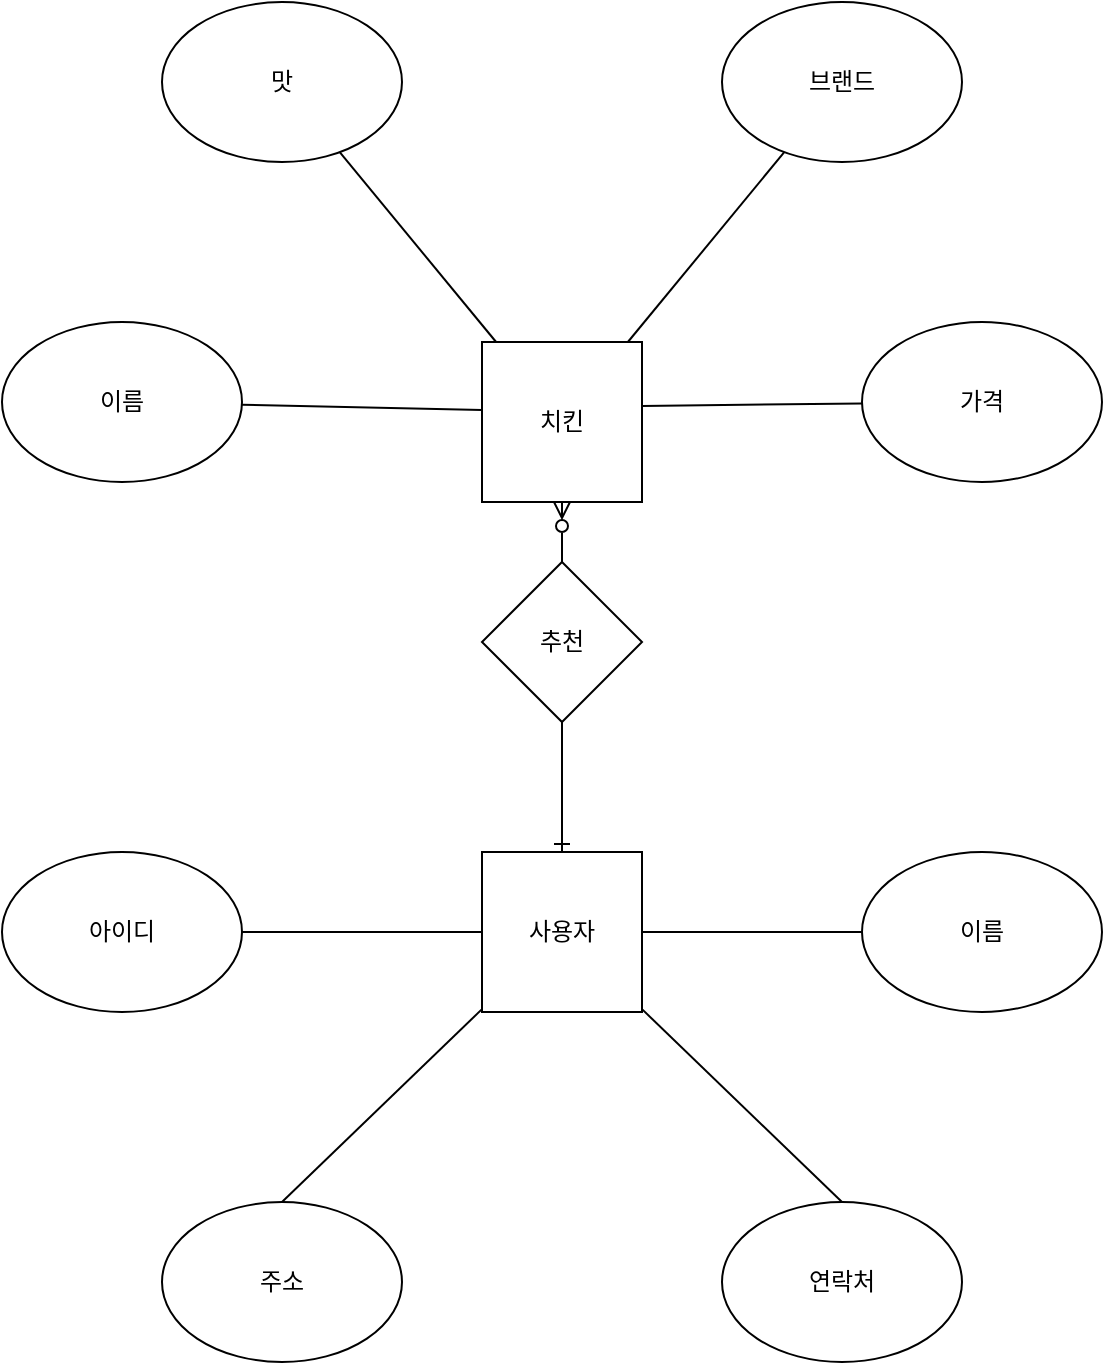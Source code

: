 <mxfile version="15.8.2" type="github">
  <diagram id="C5RBs43oDa-KdzZeNtuy" name="Page-1">
    <mxGraphModel dx="1673" dy="979" grid="1" gridSize="10" guides="1" tooltips="1" connect="1" arrows="1" fold="1" page="1" pageScale="1" pageWidth="827" pageHeight="1169" math="0" shadow="0">
      <root>
        <mxCell id="WIyWlLk6GJQsqaUBKTNV-0" />
        <mxCell id="WIyWlLk6GJQsqaUBKTNV-1" parent="WIyWlLk6GJQsqaUBKTNV-0" />
        <mxCell id="XAQtGEDU0KhMq1ojgkvV-35" value="" style="edgeStyle=none;rounded=0;orthogonalLoop=1;jettySize=auto;html=1;fontSize=13;endArrow=none;endFill=0;startArrow=ERzeroToMany;startFill=0;" edge="1" parent="WIyWlLk6GJQsqaUBKTNV-1" source="XAQtGEDU0KhMq1ojgkvV-16" target="XAQtGEDU0KhMq1ojgkvV-34">
          <mxGeometry relative="1" as="geometry" />
        </mxCell>
        <mxCell id="XAQtGEDU0KhMq1ojgkvV-16" value="치킨" style="whiteSpace=wrap;html=1;aspect=fixed;" vertex="1" parent="WIyWlLk6GJQsqaUBKTNV-1">
          <mxGeometry x="360" y="290" width="80" height="80" as="geometry" />
        </mxCell>
        <mxCell id="XAQtGEDU0KhMq1ojgkvV-22" style="edgeStyle=none;rounded=0;orthogonalLoop=1;jettySize=auto;html=1;fontSize=13;endArrow=none;endFill=0;" edge="1" parent="WIyWlLk6GJQsqaUBKTNV-1" source="XAQtGEDU0KhMq1ojgkvV-17" target="XAQtGEDU0KhMq1ojgkvV-18">
          <mxGeometry relative="1" as="geometry" />
        </mxCell>
        <mxCell id="XAQtGEDU0KhMq1ojgkvV-23" style="edgeStyle=none;rounded=0;orthogonalLoop=1;jettySize=auto;html=1;entryX=0;entryY=0.5;entryDx=0;entryDy=0;fontSize=13;endArrow=none;endFill=0;" edge="1" parent="WIyWlLk6GJQsqaUBKTNV-1" source="XAQtGEDU0KhMq1ojgkvV-17" target="XAQtGEDU0KhMq1ojgkvV-21">
          <mxGeometry relative="1" as="geometry" />
        </mxCell>
        <mxCell id="XAQtGEDU0KhMq1ojgkvV-24" style="edgeStyle=none;rounded=0;orthogonalLoop=1;jettySize=auto;html=1;entryX=0.5;entryY=0;entryDx=0;entryDy=0;fontSize=13;endArrow=none;endFill=0;" edge="1" parent="WIyWlLk6GJQsqaUBKTNV-1" source="XAQtGEDU0KhMq1ojgkvV-17" target="XAQtGEDU0KhMq1ojgkvV-19">
          <mxGeometry relative="1" as="geometry" />
        </mxCell>
        <mxCell id="XAQtGEDU0KhMq1ojgkvV-25" style="edgeStyle=none;rounded=0;orthogonalLoop=1;jettySize=auto;html=1;entryX=0.5;entryY=0;entryDx=0;entryDy=0;fontSize=13;endArrow=none;endFill=0;" edge="1" parent="WIyWlLk6GJQsqaUBKTNV-1" source="XAQtGEDU0KhMq1ojgkvV-17" target="XAQtGEDU0KhMq1ojgkvV-20">
          <mxGeometry relative="1" as="geometry" />
        </mxCell>
        <mxCell id="XAQtGEDU0KhMq1ojgkvV-36" style="edgeStyle=none;rounded=0;orthogonalLoop=1;jettySize=auto;html=1;exitX=0.5;exitY=0;exitDx=0;exitDy=0;fontSize=13;endArrow=none;endFill=0;startArrow=ERone;startFill=0;" edge="1" parent="WIyWlLk6GJQsqaUBKTNV-1" source="XAQtGEDU0KhMq1ojgkvV-17" target="XAQtGEDU0KhMq1ojgkvV-34">
          <mxGeometry relative="1" as="geometry" />
        </mxCell>
        <mxCell id="XAQtGEDU0KhMq1ojgkvV-17" value="사용자" style="whiteSpace=wrap;html=1;aspect=fixed;" vertex="1" parent="WIyWlLk6GJQsqaUBKTNV-1">
          <mxGeometry x="360" y="545" width="80" height="80" as="geometry" />
        </mxCell>
        <mxCell id="XAQtGEDU0KhMq1ojgkvV-18" value="아이디" style="ellipse;whiteSpace=wrap;html=1;" vertex="1" parent="WIyWlLk6GJQsqaUBKTNV-1">
          <mxGeometry x="120" y="545" width="120" height="80" as="geometry" />
        </mxCell>
        <mxCell id="XAQtGEDU0KhMq1ojgkvV-19" value="주소" style="ellipse;whiteSpace=wrap;html=1;" vertex="1" parent="WIyWlLk6GJQsqaUBKTNV-1">
          <mxGeometry x="200" y="720" width="120" height="80" as="geometry" />
        </mxCell>
        <mxCell id="XAQtGEDU0KhMq1ojgkvV-20" value="연락처" style="ellipse;whiteSpace=wrap;html=1;" vertex="1" parent="WIyWlLk6GJQsqaUBKTNV-1">
          <mxGeometry x="480" y="720" width="120" height="80" as="geometry" />
        </mxCell>
        <mxCell id="XAQtGEDU0KhMq1ojgkvV-21" value="이름" style="ellipse;whiteSpace=wrap;html=1;" vertex="1" parent="WIyWlLk6GJQsqaUBKTNV-1">
          <mxGeometry x="550" y="545" width="120" height="80" as="geometry" />
        </mxCell>
        <mxCell id="XAQtGEDU0KhMq1ojgkvV-30" style="edgeStyle=none;rounded=0;orthogonalLoop=1;jettySize=auto;html=1;entryX=0;entryY=0.425;entryDx=0;entryDy=0;entryPerimeter=0;fontSize=13;endArrow=none;endFill=0;" edge="1" parent="WIyWlLk6GJQsqaUBKTNV-1" source="XAQtGEDU0KhMq1ojgkvV-26" target="XAQtGEDU0KhMq1ojgkvV-16">
          <mxGeometry relative="1" as="geometry" />
        </mxCell>
        <mxCell id="XAQtGEDU0KhMq1ojgkvV-26" value="이름" style="ellipse;whiteSpace=wrap;html=1;" vertex="1" parent="WIyWlLk6GJQsqaUBKTNV-1">
          <mxGeometry x="120" y="280" width="120" height="80" as="geometry" />
        </mxCell>
        <mxCell id="XAQtGEDU0KhMq1ojgkvV-31" style="edgeStyle=none;rounded=0;orthogonalLoop=1;jettySize=auto;html=1;fontSize=13;endArrow=none;endFill=0;" edge="1" parent="WIyWlLk6GJQsqaUBKTNV-1" source="XAQtGEDU0KhMq1ojgkvV-27" target="XAQtGEDU0KhMq1ojgkvV-16">
          <mxGeometry relative="1" as="geometry" />
        </mxCell>
        <mxCell id="XAQtGEDU0KhMq1ojgkvV-27" value="맛" style="ellipse;whiteSpace=wrap;html=1;" vertex="1" parent="WIyWlLk6GJQsqaUBKTNV-1">
          <mxGeometry x="200" y="120" width="120" height="80" as="geometry" />
        </mxCell>
        <mxCell id="XAQtGEDU0KhMq1ojgkvV-32" style="edgeStyle=none;rounded=0;orthogonalLoop=1;jettySize=auto;html=1;fontSize=13;endArrow=none;endFill=0;" edge="1" parent="WIyWlLk6GJQsqaUBKTNV-1" source="XAQtGEDU0KhMq1ojgkvV-28" target="XAQtGEDU0KhMq1ojgkvV-16">
          <mxGeometry relative="1" as="geometry" />
        </mxCell>
        <mxCell id="XAQtGEDU0KhMq1ojgkvV-28" value="브랜드" style="ellipse;whiteSpace=wrap;html=1;" vertex="1" parent="WIyWlLk6GJQsqaUBKTNV-1">
          <mxGeometry x="480" y="120" width="120" height="80" as="geometry" />
        </mxCell>
        <mxCell id="XAQtGEDU0KhMq1ojgkvV-33" style="edgeStyle=none;rounded=0;orthogonalLoop=1;jettySize=auto;html=1;entryX=1;entryY=0.4;entryDx=0;entryDy=0;entryPerimeter=0;fontSize=13;endArrow=none;endFill=0;" edge="1" parent="WIyWlLk6GJQsqaUBKTNV-1" source="XAQtGEDU0KhMq1ojgkvV-29" target="XAQtGEDU0KhMq1ojgkvV-16">
          <mxGeometry relative="1" as="geometry" />
        </mxCell>
        <mxCell id="XAQtGEDU0KhMq1ojgkvV-29" value="가격" style="ellipse;whiteSpace=wrap;html=1;" vertex="1" parent="WIyWlLk6GJQsqaUBKTNV-1">
          <mxGeometry x="550" y="280" width="120" height="80" as="geometry" />
        </mxCell>
        <mxCell id="XAQtGEDU0KhMq1ojgkvV-34" value="추천" style="rhombus;whiteSpace=wrap;html=1;" vertex="1" parent="WIyWlLk6GJQsqaUBKTNV-1">
          <mxGeometry x="360" y="400" width="80" height="80" as="geometry" />
        </mxCell>
      </root>
    </mxGraphModel>
  </diagram>
</mxfile>
